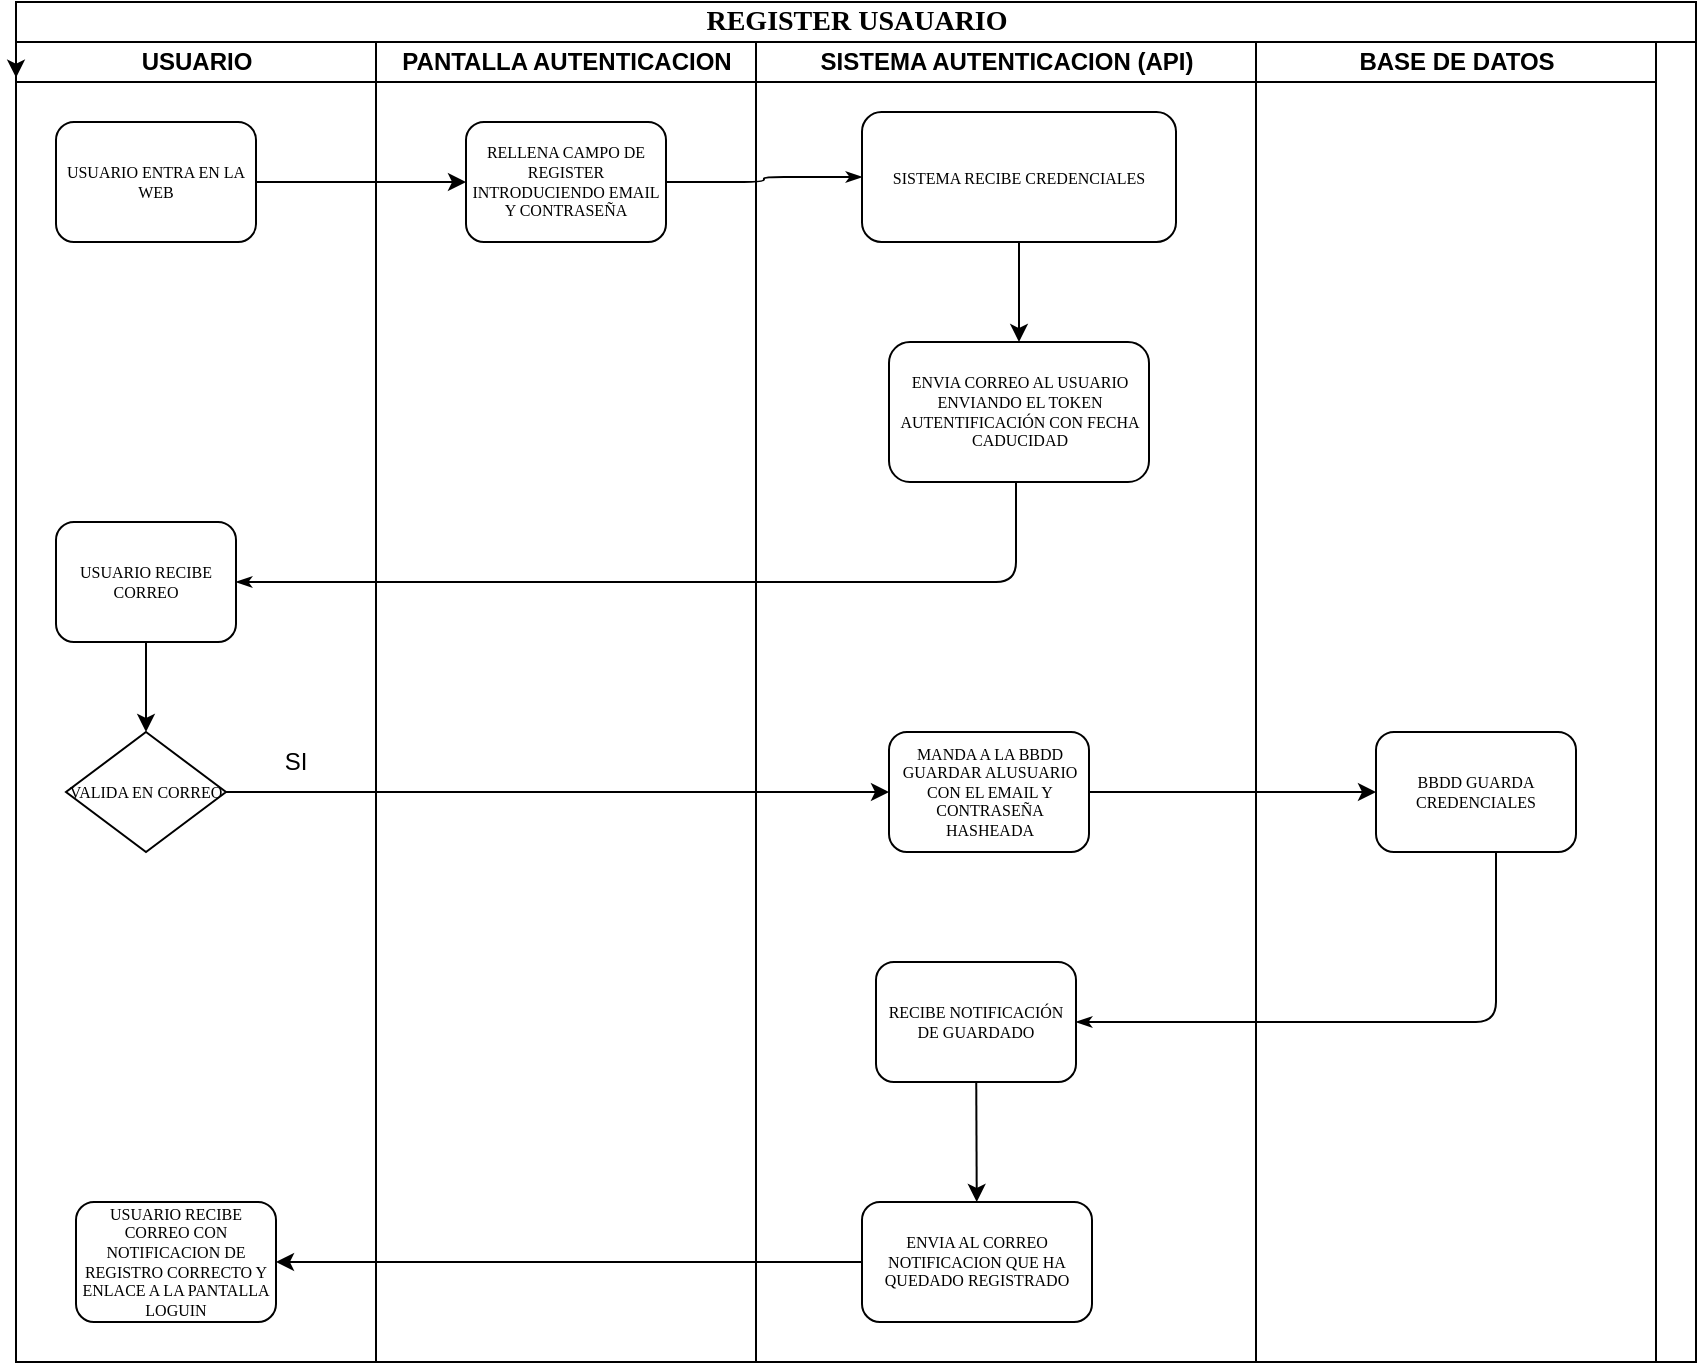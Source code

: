 <mxfile>
    <diagram name="Page-1" id="74e2e168-ea6b-b213-b513-2b3c1d86103e">
        <mxGraphModel dx="953" dy="714" grid="1" gridSize="10" guides="1" tooltips="1" connect="1" arrows="1" fold="1" page="1" pageScale="1" pageWidth="1100" pageHeight="850" background="none" math="0" shadow="0">
            <root>
                <mxCell id="0"/>
                <mxCell id="1" parent="0"/>
                <mxCell id="77e6c97f196da883-1" value="&lt;font style=&quot;font-size: 14px;&quot;&gt;REGISTER USAUARIO&lt;/font&gt;" style="swimlane;html=1;childLayout=stackLayout;startSize=20;rounded=0;shadow=0;labelBackgroundColor=none;strokeWidth=1;fontFamily=Verdana;fontSize=8;align=center;" parent="1" vertex="1">
                    <mxGeometry x="70" y="20" width="840" height="680" as="geometry"/>
                </mxCell>
                <mxCell id="77e6c97f196da883-2" value="USUARIO" style="swimlane;html=1;startSize=20;" parent="77e6c97f196da883-1" vertex="1">
                    <mxGeometry y="20" width="180" height="660" as="geometry"/>
                </mxCell>
                <mxCell id="77e6c97f196da883-8" value="USUARIO ENTRA EN LA WEB" style="rounded=1;whiteSpace=wrap;html=1;shadow=0;labelBackgroundColor=none;strokeWidth=1;fontFamily=Verdana;fontSize=8;align=center;" parent="77e6c97f196da883-2" vertex="1">
                    <mxGeometry x="20" y="40" width="100" height="60" as="geometry"/>
                </mxCell>
                <mxCell id="HAU2dzA1IoQsF7gN91ns-19" value="USUARIO RECIBE CORREO CON NOTIFICACION DE REGISTRO CORRECTO Y ENLACE A LA PANTALLA LOGUIN" style="rounded=1;whiteSpace=wrap;html=1;shadow=0;labelBackgroundColor=none;strokeWidth=1;fontFamily=Verdana;fontSize=8;align=center;" parent="77e6c97f196da883-2" vertex="1">
                    <mxGeometry x="30" y="580" width="100" height="60" as="geometry"/>
                </mxCell>
                <mxCell id="5" value="" style="edgeStyle=none;html=1;" parent="77e6c97f196da883-2" source="3" target="4" edge="1">
                    <mxGeometry relative="1" as="geometry"/>
                </mxCell>
                <mxCell id="3" value="USUARIO RECIBE CORREO" style="rounded=1;whiteSpace=wrap;html=1;shadow=0;labelBackgroundColor=none;strokeWidth=1;fontFamily=Verdana;fontSize=8;align=center;" parent="77e6c97f196da883-2" vertex="1">
                    <mxGeometry x="20" y="240" width="90" height="60" as="geometry"/>
                </mxCell>
                <mxCell id="4" value="VALIDA EN CORREO" style="rhombus;whiteSpace=wrap;html=1;rounded=0;shadow=0;labelBackgroundColor=none;strokeWidth=1;fontFamily=Verdana;fontSize=8;align=center;" parent="77e6c97f196da883-2" vertex="1">
                    <mxGeometry x="25" y="345" width="80" height="60" as="geometry"/>
                </mxCell>
                <mxCell id="HAU2dzA1IoQsF7gN91ns-8" value="SI" style="text;html=1;align=center;verticalAlign=middle;whiteSpace=wrap;rounded=0;" parent="77e6c97f196da883-2" vertex="1">
                    <mxGeometry x="110" y="345" width="60" height="30" as="geometry"/>
                </mxCell>
                <mxCell id="77e6c97f196da883-28" style="edgeStyle=orthogonalEdgeStyle;rounded=1;html=1;labelBackgroundColor=none;startArrow=none;startFill=0;startSize=5;endArrow=classicThin;endFill=1;endSize=5;jettySize=auto;orthogonalLoop=1;strokeWidth=1;fontFamily=Verdana;fontSize=8" parent="77e6c97f196da883-1" source="77e6c97f196da883-9" target="77e6c97f196da883-12" edge="1">
                    <mxGeometry relative="1" as="geometry"/>
                </mxCell>
                <mxCell id="77e6c97f196da883-3" value="PANTALLA AUTENTICACION" style="swimlane;html=1;startSize=20;" parent="77e6c97f196da883-1" vertex="1">
                    <mxGeometry x="180" y="20" width="190" height="660" as="geometry"/>
                </mxCell>
                <mxCell id="77e6c97f196da883-9" value="RELLENA CAMPO DE REGISTER INTRODUCIENDO EMAIL Y CONTRASEÑA" style="rounded=1;whiteSpace=wrap;html=1;shadow=0;labelBackgroundColor=none;strokeWidth=1;fontFamily=Verdana;fontSize=8;align=center;" parent="77e6c97f196da883-3" vertex="1">
                    <mxGeometry x="45" y="40" width="100" height="60" as="geometry"/>
                </mxCell>
                <mxCell id="77e6c97f196da883-4" value="SISTEMA AUTENTICACION (API)" style="swimlane;html=1;startSize=20;" parent="77e6c97f196da883-1" vertex="1">
                    <mxGeometry x="370" y="20" width="250" height="660" as="geometry"/>
                </mxCell>
                <mxCell id="2" value="" style="edgeStyle=none;html=1;" parent="77e6c97f196da883-4" source="77e6c97f196da883-12" target="HAU2dzA1IoQsF7gN91ns-3" edge="1">
                    <mxGeometry relative="1" as="geometry"/>
                </mxCell>
                <mxCell id="77e6c97f196da883-12" value="SISTEMA RECIBE CREDENCIALES" style="rounded=1;whiteSpace=wrap;html=1;shadow=0;labelBackgroundColor=none;strokeWidth=1;fontFamily=Verdana;fontSize=8;align=center;" parent="77e6c97f196da883-4" vertex="1">
                    <mxGeometry x="53" y="35" width="157" height="65" as="geometry"/>
                </mxCell>
                <mxCell id="9" value="" style="edgeStyle=none;html=1;" parent="77e6c97f196da883-4" source="77e6c97f196da883-22" target="HAU2dzA1IoQsF7gN91ns-15" edge="1">
                    <mxGeometry relative="1" as="geometry"/>
                </mxCell>
                <mxCell id="77e6c97f196da883-22" value="RECIBE NOTIFICACIÓN DE GUARDADO" style="rounded=1;whiteSpace=wrap;html=1;shadow=0;labelBackgroundColor=none;strokeWidth=1;fontFamily=Verdana;fontSize=8;align=center;" parent="77e6c97f196da883-4" vertex="1">
                    <mxGeometry x="60" y="460" width="100" height="60" as="geometry"/>
                </mxCell>
                <mxCell id="HAU2dzA1IoQsF7gN91ns-3" value="ENVIA CORREO AL USUARIO ENVIANDO EL TOKEN AUTENTIFICACIÓN CON FECHA CADUCIDAD" style="rounded=1;whiteSpace=wrap;html=1;shadow=0;labelBackgroundColor=none;strokeWidth=1;fontFamily=Verdana;fontSize=8;align=center;" parent="77e6c97f196da883-4" vertex="1">
                    <mxGeometry x="66.5" y="150" width="130" height="70" as="geometry"/>
                </mxCell>
                <mxCell id="6" value="MANDA A LA BBDD GUARDAR ALUSUARIO CON EL EMAIL Y CONTRASEÑA HASHEADA" style="rounded=1;whiteSpace=wrap;html=1;shadow=0;labelBackgroundColor=none;strokeWidth=1;fontFamily=Verdana;fontSize=8;align=center;" parent="77e6c97f196da883-4" vertex="1">
                    <mxGeometry x="66.5" y="345" width="100" height="60" as="geometry"/>
                </mxCell>
                <mxCell id="HAU2dzA1IoQsF7gN91ns-15" value="ENVIA AL CORREO NOTIFICACION QUE HA QUEDADO REGISTRADO" style="rounded=1;whiteSpace=wrap;html=1;shadow=0;labelBackgroundColor=none;strokeWidth=1;fontFamily=Verdana;fontSize=8;align=center;" parent="77e6c97f196da883-4" vertex="1">
                    <mxGeometry x="53" y="580" width="115" height="60" as="geometry"/>
                </mxCell>
                <mxCell id="12" style="edgeStyle=orthogonalEdgeStyle;rounded=1;html=1;labelBackgroundColor=none;startArrow=none;startFill=0;startSize=5;endArrow=classicThin;endFill=1;endSize=5;jettySize=auto;orthogonalLoop=1;strokeWidth=1;fontFamily=Verdana;fontSize=8;entryX=1;entryY=0.5;entryDx=0;entryDy=0;" parent="77e6c97f196da883-4" target="3" edge="1">
                    <mxGeometry relative="1" as="geometry">
                        <Array as="points">
                            <mxPoint x="130" y="270"/>
                            <mxPoint x="-260" y="270"/>
                        </Array>
                        <mxPoint x="130" y="220" as="sourcePoint"/>
                        <mxPoint x="-170" y="270" as="targetPoint"/>
                    </mxGeometry>
                </mxCell>
                <mxCell id="77e6c97f196da883-5" value="BASE DE DATOS" style="swimlane;html=1;startSize=20;" parent="77e6c97f196da883-1" vertex="1">
                    <mxGeometry x="620" y="20" width="200" height="660" as="geometry"/>
                </mxCell>
                <mxCell id="77e6c97f196da883-21" value="BBDD GUARDA CREDENCIALES" style="rounded=1;whiteSpace=wrap;html=1;shadow=0;labelBackgroundColor=none;strokeWidth=1;fontFamily=Verdana;fontSize=8;align=center;" parent="77e6c97f196da883-5" vertex="1">
                    <mxGeometry x="60" y="345" width="100" height="60" as="geometry"/>
                </mxCell>
                <mxCell id="HAU2dzA1IoQsF7gN91ns-2" value="" style="edgeStyle=orthogonalEdgeStyle;rounded=0;orthogonalLoop=1;jettySize=auto;html=1;" parent="77e6c97f196da883-1" source="77e6c97f196da883-8" target="77e6c97f196da883-9" edge="1">
                    <mxGeometry relative="1" as="geometry"/>
                </mxCell>
                <mxCell id="77e6c97f196da883-38" style="edgeStyle=orthogonalEdgeStyle;rounded=1;html=1;labelBackgroundColor=none;startArrow=none;startFill=0;startSize=5;endArrow=classicThin;endFill=1;endSize=5;jettySize=auto;orthogonalLoop=1;strokeWidth=1;fontFamily=Verdana;fontSize=8;entryX=1;entryY=0.5;entryDx=0;entryDy=0;" parent="77e6c97f196da883-1" source="77e6c97f196da883-21" target="77e6c97f196da883-22" edge="1">
                    <mxGeometry relative="1" as="geometry">
                        <Array as="points">
                            <mxPoint x="740" y="510"/>
                        </Array>
                    </mxGeometry>
                </mxCell>
                <mxCell id="HAU2dzA1IoQsF7gN91ns-14" style="edgeStyle=orthogonalEdgeStyle;rounded=0;orthogonalLoop=1;jettySize=auto;html=1;exitX=0;exitY=0;exitDx=0;exitDy=0;entryX=0;entryY=0.027;entryDx=0;entryDy=0;entryPerimeter=0;" parent="77e6c97f196da883-1" source="77e6c97f196da883-2" target="77e6c97f196da883-2" edge="1">
                    <mxGeometry relative="1" as="geometry"/>
                </mxCell>
                <mxCell id="HAU2dzA1IoQsF7gN91ns-20" value="" style="edgeStyle=orthogonalEdgeStyle;rounded=0;orthogonalLoop=1;jettySize=auto;html=1;" parent="77e6c97f196da883-1" source="HAU2dzA1IoQsF7gN91ns-15" target="HAU2dzA1IoQsF7gN91ns-19" edge="1">
                    <mxGeometry relative="1" as="geometry"/>
                </mxCell>
                <mxCell id="7" value="" style="edgeStyle=none;html=1;entryX=0;entryY=0.5;entryDx=0;entryDy=0;" parent="77e6c97f196da883-1" source="4" target="6" edge="1">
                    <mxGeometry relative="1" as="geometry"/>
                </mxCell>
                <mxCell id="8" value="" style="endArrow=classic;html=1;entryX=0;entryY=0.5;entryDx=0;entryDy=0;exitX=1;exitY=0.5;exitDx=0;exitDy=0;" parent="77e6c97f196da883-1" source="6" target="77e6c97f196da883-21" edge="1">
                    <mxGeometry width="50" height="50" relative="1" as="geometry">
                        <mxPoint x="380" y="400" as="sourcePoint"/>
                        <mxPoint x="430" y="350" as="targetPoint"/>
                    </mxGeometry>
                </mxCell>
            </root>
        </mxGraphModel>
    </diagram>
</mxfile>